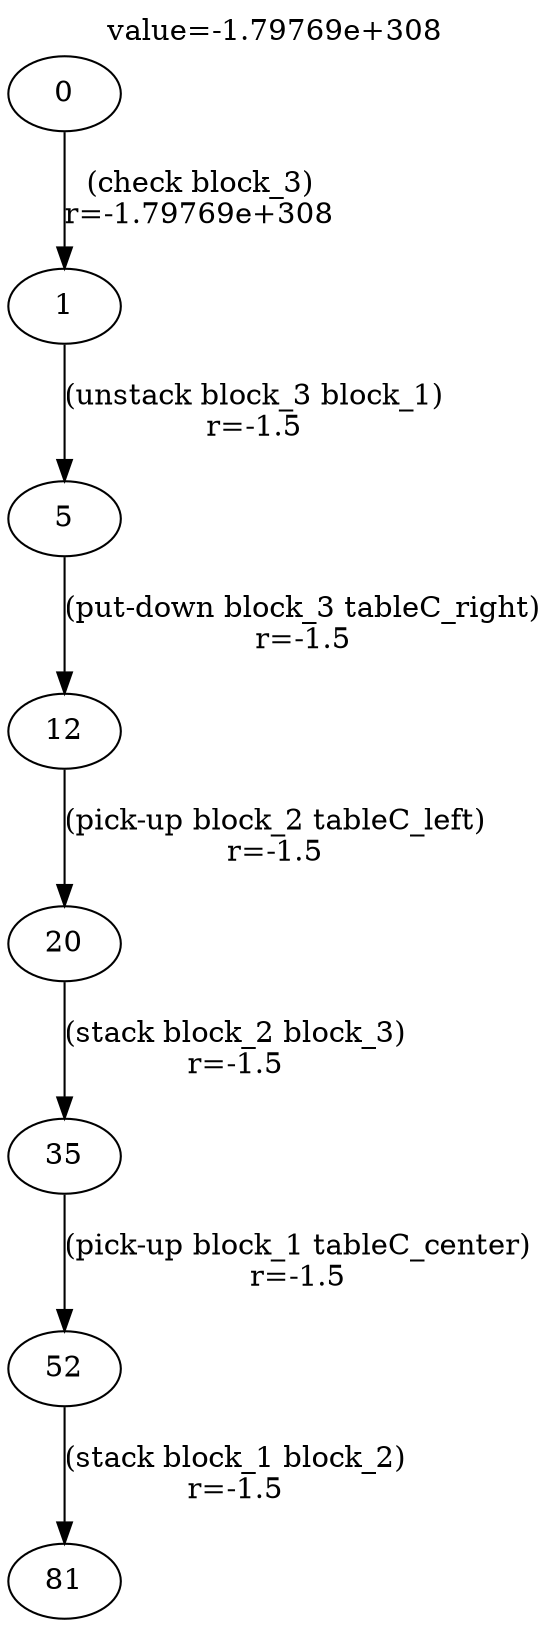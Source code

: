 digraph g{
label="value=-1.79769e+308"
labelloc=top
0->1 [ label="(check block_3)
r=-1.79769e+308" ];
1->5 [ label="(unstack block_3 block_1)
r=-1.5" ];
5->12 [ label="(put-down block_3 tableC_right)
r=-1.5" ];
12->20 [ label="(pick-up block_2 tableC_left)
r=-1.5" ];
20->35 [ label="(stack block_2 block_3)
r=-1.5" ];
35->52 [ label="(pick-up block_1 tableC_center)
r=-1.5" ];
52->81 [ label="(stack block_1 block_2)
r=-1.5" ];
}
